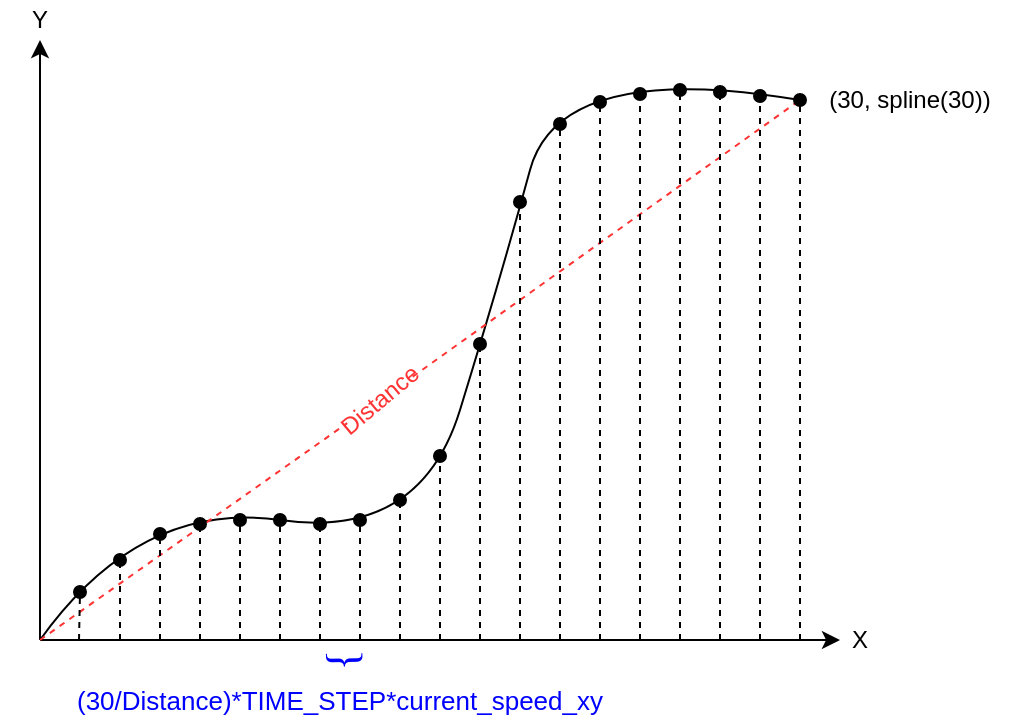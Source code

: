 <mxfile version="11.3.0" type="device" pages="1"><diagram id="kv4ZJB7TzENab4uWWrdT" name="Page-1"><mxGraphModel dx="1088" dy="794" grid="1" gridSize="10" guides="1" tooltips="1" connect="1" arrows="1" fold="1" page="1" pageScale="1" pageWidth="827" pageHeight="1169" math="0" shadow="0"><root><mxCell id="0"/><mxCell id="1" parent="0"/><mxCell id="u0YBjkU8r30jTQUUUmqh-1" value="" style="endArrow=classic;html=1;" edge="1" parent="1"><mxGeometry width="50" height="50" relative="1" as="geometry"><mxPoint x="210" y="460" as="sourcePoint"/><mxPoint x="610" y="460" as="targetPoint"/></mxGeometry></mxCell><mxCell id="u0YBjkU8r30jTQUUUmqh-2" value="" style="endArrow=classic;html=1;" edge="1" parent="1"><mxGeometry width="50" height="50" relative="1" as="geometry"><mxPoint x="210" y="460" as="sourcePoint"/><mxPoint x="210" y="160" as="targetPoint"/></mxGeometry></mxCell><mxCell id="u0YBjkU8r30jTQUUUmqh-3" value="" style="curved=1;endArrow=none;html=1;endFill=0;" edge="1" parent="1"><mxGeometry width="50" height="50" relative="1" as="geometry"><mxPoint x="210" y="460" as="sourcePoint"/><mxPoint x="590" y="190" as="targetPoint"/><Array as="points"><mxPoint x="260" y="390"/><mxPoint x="400" y="410"/><mxPoint x="440" y="280"/><mxPoint x="470" y="170"/></Array></mxGeometry></mxCell><mxCell id="u0YBjkU8r30jTQUUUmqh-4" value="" style="endArrow=none;dashed=1;html=1;fontColor=#0000FF;fillColor=#dae8fc;strokeColor=#FF3333;" edge="1" parent="1" source="u0YBjkU8r30jTQUUUmqh-8"><mxGeometry width="50" height="50" relative="1" as="geometry"><mxPoint x="210" y="460" as="sourcePoint"/><mxPoint x="590" y="190" as="targetPoint"/></mxGeometry></mxCell><mxCell id="u0YBjkU8r30jTQUUUmqh-5" value="X" style="text;html=1;strokeColor=none;fillColor=none;align=center;verticalAlign=middle;whiteSpace=wrap;rounded=0;" vertex="1" parent="1"><mxGeometry x="610" y="450" width="20" height="20" as="geometry"/></mxCell><mxCell id="u0YBjkU8r30jTQUUUmqh-6" value="Y" style="text;html=1;strokeColor=none;fillColor=none;align=center;verticalAlign=middle;whiteSpace=wrap;rounded=0;" vertex="1" parent="1"><mxGeometry x="190" y="140" width="40" height="20" as="geometry"/></mxCell><mxCell id="u0YBjkU8r30jTQUUUmqh-7" value="(30, spline(30))" style="text;html=1;strokeColor=none;fillColor=none;align=center;verticalAlign=middle;whiteSpace=wrap;rounded=0;" vertex="1" parent="1"><mxGeometry x="590" y="180" width="110" height="20" as="geometry"/></mxCell><mxCell id="u0YBjkU8r30jTQUUUmqh-8" value="Distance" style="text;html=1;align=center;verticalAlign=middle;whiteSpace=wrap;rounded=0;rotation=-40;strokeColor=none;fillColor=none;fontColor=#FF3333;" vertex="1" parent="1"><mxGeometry x="360" y="330" width="40" height="20" as="geometry"/></mxCell><mxCell id="u0YBjkU8r30jTQUUUmqh-9" value="" style="endArrow=none;dashed=1;html=1;strokeColor=#FF3333;" edge="1" parent="1" target="u0YBjkU8r30jTQUUUmqh-8"><mxGeometry width="50" height="50" relative="1" as="geometry"><mxPoint x="210" y="460" as="sourcePoint"/><mxPoint x="590" y="190" as="targetPoint"/></mxGeometry></mxCell><mxCell id="u0YBjkU8r30jTQUUUmqh-12" value="" style="endArrow=oval;dashed=1;html=1;startArrow=none;startFill=0;endFill=1;" edge="1" parent="1"><mxGeometry width="50" height="50" relative="1" as="geometry"><mxPoint x="590" y="460" as="sourcePoint"/><mxPoint x="590" y="190" as="targetPoint"/></mxGeometry></mxCell><mxCell id="u0YBjkU8r30jTQUUUmqh-14" value="" style="endArrow=oval;dashed=1;html=1;startArrow=none;startFill=0;endFill=1;" edge="1" parent="1"><mxGeometry width="50" height="50" relative="1" as="geometry"><mxPoint x="570" y="460" as="sourcePoint"/><mxPoint x="570" y="188" as="targetPoint"/></mxGeometry></mxCell><mxCell id="u0YBjkU8r30jTQUUUmqh-16" value="" style="endArrow=oval;dashed=1;html=1;startArrow=none;startFill=0;endFill=1;" edge="1" parent="1"><mxGeometry width="50" height="50" relative="1" as="geometry"><mxPoint x="550" y="460" as="sourcePoint"/><mxPoint x="550" y="186" as="targetPoint"/></mxGeometry></mxCell><mxCell id="u0YBjkU8r30jTQUUUmqh-18" value="" style="endArrow=oval;dashed=1;html=1;startArrow=none;startFill=0;endFill=1;" edge="1" parent="1"><mxGeometry width="50" height="50" relative="1" as="geometry"><mxPoint x="530" y="460" as="sourcePoint"/><mxPoint x="530" y="185" as="targetPoint"/></mxGeometry></mxCell><mxCell id="u0YBjkU8r30jTQUUUmqh-20" value="" style="endArrow=oval;dashed=1;html=1;startArrow=none;startFill=0;endFill=1;" edge="1" parent="1"><mxGeometry width="50" height="50" relative="1" as="geometry"><mxPoint x="510" y="460" as="sourcePoint"/><mxPoint x="510" y="187" as="targetPoint"/></mxGeometry></mxCell><mxCell id="u0YBjkU8r30jTQUUUmqh-23" value="" style="endArrow=oval;dashed=1;html=1;startArrow=none;startFill=0;endFill=1;" edge="1" parent="1"><mxGeometry width="50" height="50" relative="1" as="geometry"><mxPoint x="490" y="460" as="sourcePoint"/><mxPoint x="490" y="191" as="targetPoint"/></mxGeometry></mxCell><mxCell id="u0YBjkU8r30jTQUUUmqh-25" value="" style="endArrow=oval;dashed=1;html=1;startArrow=none;startFill=0;endFill=1;" edge="1" parent="1"><mxGeometry width="50" height="50" relative="1" as="geometry"><mxPoint x="470" y="460" as="sourcePoint"/><mxPoint x="470" y="202" as="targetPoint"/></mxGeometry></mxCell><mxCell id="u0YBjkU8r30jTQUUUmqh-27" value="" style="endArrow=oval;dashed=1;html=1;startArrow=none;startFill=0;endFill=1;" edge="1" parent="1"><mxGeometry width="50" height="50" relative="1" as="geometry"><mxPoint x="450" y="460" as="sourcePoint"/><mxPoint x="450" y="241" as="targetPoint"/></mxGeometry></mxCell><mxCell id="u0YBjkU8r30jTQUUUmqh-29" value="" style="endArrow=oval;dashed=1;html=1;startArrow=none;startFill=0;endFill=1;" edge="1" parent="1"><mxGeometry width="50" height="50" relative="1" as="geometry"><mxPoint x="430" y="460" as="sourcePoint"/><mxPoint x="430" y="312" as="targetPoint"/></mxGeometry></mxCell><mxCell id="u0YBjkU8r30jTQUUUmqh-31" value="" style="endArrow=oval;dashed=1;html=1;startArrow=none;startFill=0;endFill=1;" edge="1" parent="1"><mxGeometry width="50" height="50" relative="1" as="geometry"><mxPoint x="410" y="460" as="sourcePoint"/><mxPoint x="410" y="368" as="targetPoint"/></mxGeometry></mxCell><mxCell id="u0YBjkU8r30jTQUUUmqh-33" value="" style="endArrow=oval;dashed=1;html=1;startArrow=none;startFill=0;endFill=1;" edge="1" parent="1"><mxGeometry width="50" height="50" relative="1" as="geometry"><mxPoint x="390" y="460" as="sourcePoint"/><mxPoint x="390" y="390" as="targetPoint"/></mxGeometry></mxCell><mxCell id="u0YBjkU8r30jTQUUUmqh-35" value="" style="endArrow=oval;dashed=1;html=1;startArrow=none;startFill=0;endFill=1;" edge="1" parent="1"><mxGeometry width="50" height="50" relative="1" as="geometry"><mxPoint x="370" y="460" as="sourcePoint"/><mxPoint x="370" y="400" as="targetPoint"/></mxGeometry></mxCell><mxCell id="u0YBjkU8r30jTQUUUmqh-37" value="" style="endArrow=oval;dashed=1;html=1;startArrow=none;startFill=0;endFill=1;" edge="1" parent="1"><mxGeometry width="50" height="50" relative="1" as="geometry"><mxPoint x="350" y="460" as="sourcePoint"/><mxPoint x="350" y="402" as="targetPoint"/></mxGeometry></mxCell><mxCell id="u0YBjkU8r30jTQUUUmqh-39" value="" style="endArrow=oval;dashed=1;html=1;startArrow=none;startFill=0;endFill=1;" edge="1" parent="1"><mxGeometry width="50" height="50" relative="1" as="geometry"><mxPoint x="330" y="460" as="sourcePoint"/><mxPoint x="330" y="400" as="targetPoint"/></mxGeometry></mxCell><mxCell id="u0YBjkU8r30jTQUUUmqh-41" value="" style="endArrow=oval;dashed=1;html=1;startArrow=none;startFill=0;endFill=1;" edge="1" parent="1"><mxGeometry width="50" height="50" relative="1" as="geometry"><mxPoint x="310" y="460" as="sourcePoint"/><mxPoint x="310" y="400" as="targetPoint"/></mxGeometry></mxCell><mxCell id="u0YBjkU8r30jTQUUUmqh-43" value="" style="endArrow=oval;dashed=1;html=1;startArrow=none;startFill=0;endFill=1;" edge="1" parent="1"><mxGeometry width="50" height="50" relative="1" as="geometry"><mxPoint x="290" y="460" as="sourcePoint"/><mxPoint x="290" y="402" as="targetPoint"/></mxGeometry></mxCell><mxCell id="u0YBjkU8r30jTQUUUmqh-45" value="" style="endArrow=oval;dashed=1;html=1;startArrow=none;startFill=0;endFill=1;" edge="1" parent="1"><mxGeometry width="50" height="50" relative="1" as="geometry"><mxPoint x="270" y="460" as="sourcePoint"/><mxPoint x="270" y="407" as="targetPoint"/></mxGeometry></mxCell><mxCell id="u0YBjkU8r30jTQUUUmqh-47" value="" style="endArrow=oval;dashed=1;html=1;startArrow=none;startFill=0;endFill=1;" edge="1" parent="1"><mxGeometry width="50" height="50" relative="1" as="geometry"><mxPoint x="250" y="460" as="sourcePoint"/><mxPoint x="250" y="420" as="targetPoint"/></mxGeometry></mxCell><mxCell id="u0YBjkU8r30jTQUUUmqh-49" value="" style="endArrow=oval;dashed=1;html=1;startArrow=none;startFill=0;endFill=1;endSize=6;" edge="1" parent="1"><mxGeometry width="50" height="50" relative="1" as="geometry"><mxPoint x="229.5" y="460" as="sourcePoint"/><mxPoint x="230" y="436" as="targetPoint"/></mxGeometry></mxCell><mxCell id="u0YBjkU8r30jTQUUUmqh-52" value="&lt;font style=&quot;font-size: 22px&quot; face=&quot;Verdana&quot;&gt;}&lt;/font&gt;" style="text;html=1;strokeColor=none;fillColor=none;align=center;verticalAlign=middle;whiteSpace=wrap;rounded=0;fontColor=#0000FF;rotation=89;labelBackgroundColor=none;" vertex="1" parent="1"><mxGeometry x="338" y="460" width="50" height="20" as="geometry"/></mxCell><mxCell id="u0YBjkU8r30jTQUUUmqh-53" value="&lt;font style=&quot;font-size: 13px&quot;&gt;(30/Distance)*TIME_STEP*current_speed_xy&lt;/font&gt;" style="text;html=1;strokeColor=none;fillColor=none;align=center;verticalAlign=middle;whiteSpace=wrap;rounded=0;fontColor=#0000FF;" vertex="1" parent="1"><mxGeometry x="204" y="480" width="312" height="20" as="geometry"/></mxCell></root></mxGraphModel></diagram></mxfile>